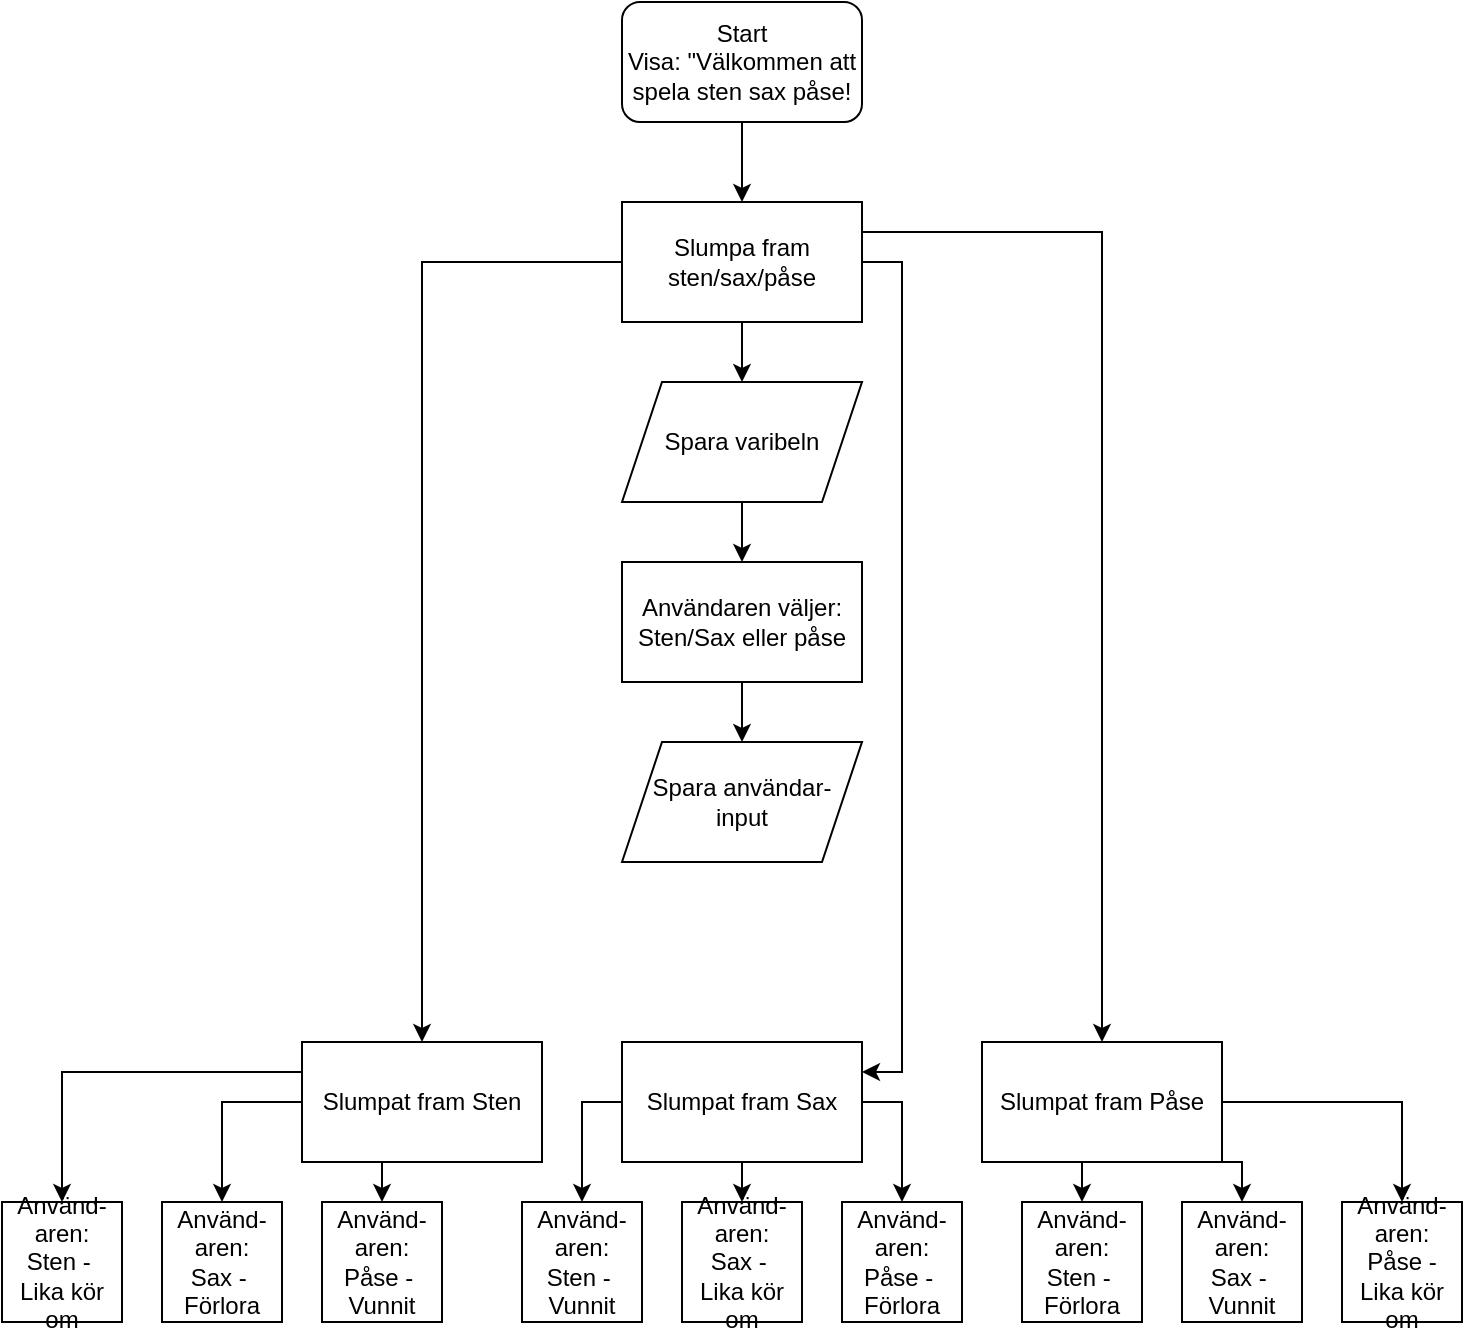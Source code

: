 <mxfile version="15.4.2" type="device"><diagram id="CrRLGzx6iZ8pF2lClCCj" name="Page-1"><mxGraphModel dx="1422" dy="804" grid="1" gridSize="10" guides="1" tooltips="1" connect="1" arrows="1" fold="1" page="1" pageScale="1" pageWidth="850" pageHeight="1100" math="0" shadow="0"><root><mxCell id="0"/><mxCell id="1" parent="0"/><mxCell id="pAAz7GHDiiw8rlR_5cih-15" style="edgeStyle=orthogonalEdgeStyle;rounded=0;orthogonalLoop=1;jettySize=auto;html=1;exitX=0.5;exitY=1;exitDx=0;exitDy=0;entryX=0.5;entryY=0;entryDx=0;entryDy=0;" edge="1" parent="1" source="pAAz7GHDiiw8rlR_5cih-1" target="pAAz7GHDiiw8rlR_5cih-4"><mxGeometry relative="1" as="geometry"/></mxCell><mxCell id="pAAz7GHDiiw8rlR_5cih-1" value="Start&lt;br&gt;Visa: &quot;Välkommen att spela sten sax påse!" style="rounded=1;whiteSpace=wrap;html=1;" vertex="1" parent="1"><mxGeometry x="340" y="30" width="120" height="60" as="geometry"/></mxCell><mxCell id="pAAz7GHDiiw8rlR_5cih-10" style="edgeStyle=orthogonalEdgeStyle;rounded=0;orthogonalLoop=1;jettySize=auto;html=1;exitX=0.5;exitY=1;exitDx=0;exitDy=0;entryX=0.5;entryY=0;entryDx=0;entryDy=0;" edge="1" parent="1" source="pAAz7GHDiiw8rlR_5cih-4" target="pAAz7GHDiiw8rlR_5cih-8"><mxGeometry relative="1" as="geometry"/></mxCell><mxCell id="pAAz7GHDiiw8rlR_5cih-20" style="edgeStyle=orthogonalEdgeStyle;rounded=0;orthogonalLoop=1;jettySize=auto;html=1;exitX=0;exitY=0.5;exitDx=0;exitDy=0;entryX=0.5;entryY=0;entryDx=0;entryDy=0;" edge="1" parent="1" source="pAAz7GHDiiw8rlR_5cih-4" target="pAAz7GHDiiw8rlR_5cih-18"><mxGeometry relative="1" as="geometry"/></mxCell><mxCell id="pAAz7GHDiiw8rlR_5cih-21" style="edgeStyle=orthogonalEdgeStyle;rounded=0;orthogonalLoop=1;jettySize=auto;html=1;exitX=1;exitY=0.5;exitDx=0;exitDy=0;entryX=1;entryY=0.25;entryDx=0;entryDy=0;" edge="1" parent="1" source="pAAz7GHDiiw8rlR_5cih-4" target="pAAz7GHDiiw8rlR_5cih-16"><mxGeometry relative="1" as="geometry"/></mxCell><mxCell id="pAAz7GHDiiw8rlR_5cih-23" style="edgeStyle=orthogonalEdgeStyle;rounded=0;orthogonalLoop=1;jettySize=auto;html=1;exitX=1;exitY=0.25;exitDx=0;exitDy=0;" edge="1" parent="1" source="pAAz7GHDiiw8rlR_5cih-4" target="pAAz7GHDiiw8rlR_5cih-22"><mxGeometry relative="1" as="geometry"/></mxCell><mxCell id="pAAz7GHDiiw8rlR_5cih-4" value="Slumpa fram sten/sax/påse" style="rounded=0;whiteSpace=wrap;html=1;" vertex="1" parent="1"><mxGeometry x="340" y="130" width="120" height="60" as="geometry"/></mxCell><mxCell id="pAAz7GHDiiw8rlR_5cih-12" style="edgeStyle=orthogonalEdgeStyle;rounded=0;orthogonalLoop=1;jettySize=auto;html=1;exitX=0.5;exitY=1;exitDx=0;exitDy=0;entryX=0.5;entryY=0;entryDx=0;entryDy=0;" edge="1" parent="1" source="pAAz7GHDiiw8rlR_5cih-8" target="pAAz7GHDiiw8rlR_5cih-11"><mxGeometry relative="1" as="geometry"/></mxCell><mxCell id="pAAz7GHDiiw8rlR_5cih-8" value="Spara varibeln" style="shape=parallelogram;perimeter=parallelogramPerimeter;whiteSpace=wrap;html=1;fixedSize=1;" vertex="1" parent="1"><mxGeometry x="340" y="220" width="120" height="60" as="geometry"/></mxCell><mxCell id="pAAz7GHDiiw8rlR_5cih-14" style="edgeStyle=orthogonalEdgeStyle;rounded=0;orthogonalLoop=1;jettySize=auto;html=1;exitX=0.5;exitY=1;exitDx=0;exitDy=0;entryX=0.5;entryY=0;entryDx=0;entryDy=0;" edge="1" parent="1" source="pAAz7GHDiiw8rlR_5cih-11" target="pAAz7GHDiiw8rlR_5cih-13"><mxGeometry relative="1" as="geometry"/></mxCell><mxCell id="pAAz7GHDiiw8rlR_5cih-11" value="Användaren väljer: Sten/Sax eller påse" style="rounded=0;whiteSpace=wrap;html=1;" vertex="1" parent="1"><mxGeometry x="340" y="310" width="120" height="60" as="geometry"/></mxCell><mxCell id="pAAz7GHDiiw8rlR_5cih-13" value="Spara användar-&lt;br&gt;input" style="shape=parallelogram;perimeter=parallelogramPerimeter;whiteSpace=wrap;html=1;fixedSize=1;" vertex="1" parent="1"><mxGeometry x="340" y="400" width="120" height="60" as="geometry"/></mxCell><mxCell id="pAAz7GHDiiw8rlR_5cih-34" style="edgeStyle=orthogonalEdgeStyle;rounded=0;orthogonalLoop=1;jettySize=auto;html=1;exitX=0;exitY=0.5;exitDx=0;exitDy=0;entryX=0.5;entryY=0;entryDx=0;entryDy=0;" edge="1" parent="1" source="pAAz7GHDiiw8rlR_5cih-16" target="pAAz7GHDiiw8rlR_5cih-31"><mxGeometry relative="1" as="geometry"/></mxCell><mxCell id="pAAz7GHDiiw8rlR_5cih-35" style="edgeStyle=orthogonalEdgeStyle;rounded=0;orthogonalLoop=1;jettySize=auto;html=1;exitX=0.5;exitY=1;exitDx=0;exitDy=0;entryX=0.5;entryY=0;entryDx=0;entryDy=0;" edge="1" parent="1" source="pAAz7GHDiiw8rlR_5cih-16" target="pAAz7GHDiiw8rlR_5cih-32"><mxGeometry relative="1" as="geometry"/></mxCell><mxCell id="pAAz7GHDiiw8rlR_5cih-36" style="edgeStyle=orthogonalEdgeStyle;rounded=0;orthogonalLoop=1;jettySize=auto;html=1;exitX=1;exitY=0.5;exitDx=0;exitDy=0;entryX=0.5;entryY=0;entryDx=0;entryDy=0;" edge="1" parent="1" source="pAAz7GHDiiw8rlR_5cih-16" target="pAAz7GHDiiw8rlR_5cih-33"><mxGeometry relative="1" as="geometry"/></mxCell><mxCell id="pAAz7GHDiiw8rlR_5cih-16" value="Slumpat fram Sax" style="rounded=0;whiteSpace=wrap;html=1;" vertex="1" parent="1"><mxGeometry x="340" y="550" width="120" height="60" as="geometry"/></mxCell><mxCell id="pAAz7GHDiiw8rlR_5cih-28" style="edgeStyle=orthogonalEdgeStyle;rounded=0;orthogonalLoop=1;jettySize=auto;html=1;exitX=0;exitY=0.25;exitDx=0;exitDy=0;entryX=0.5;entryY=0;entryDx=0;entryDy=0;" edge="1" parent="1" source="pAAz7GHDiiw8rlR_5cih-18" target="pAAz7GHDiiw8rlR_5cih-24"><mxGeometry relative="1" as="geometry"/></mxCell><mxCell id="pAAz7GHDiiw8rlR_5cih-29" style="edgeStyle=orthogonalEdgeStyle;rounded=0;orthogonalLoop=1;jettySize=auto;html=1;exitX=0;exitY=0.5;exitDx=0;exitDy=0;entryX=0.5;entryY=0;entryDx=0;entryDy=0;" edge="1" parent="1" source="pAAz7GHDiiw8rlR_5cih-18" target="pAAz7GHDiiw8rlR_5cih-25"><mxGeometry relative="1" as="geometry"/></mxCell><mxCell id="pAAz7GHDiiw8rlR_5cih-30" style="edgeStyle=orthogonalEdgeStyle;rounded=0;orthogonalLoop=1;jettySize=auto;html=1;exitX=0.25;exitY=1;exitDx=0;exitDy=0;entryX=0.5;entryY=0;entryDx=0;entryDy=0;" edge="1" parent="1" source="pAAz7GHDiiw8rlR_5cih-18" target="pAAz7GHDiiw8rlR_5cih-26"><mxGeometry relative="1" as="geometry"/></mxCell><mxCell id="pAAz7GHDiiw8rlR_5cih-18" value="Slumpat fram Sten" style="rounded=0;whiteSpace=wrap;html=1;" vertex="1" parent="1"><mxGeometry x="180" y="550" width="120" height="60" as="geometry"/></mxCell><mxCell id="pAAz7GHDiiw8rlR_5cih-40" style="edgeStyle=orthogonalEdgeStyle;rounded=0;orthogonalLoop=1;jettySize=auto;html=1;exitX=0.25;exitY=1;exitDx=0;exitDy=0;entryX=0.5;entryY=0;entryDx=0;entryDy=0;" edge="1" parent="1" source="pAAz7GHDiiw8rlR_5cih-22" target="pAAz7GHDiiw8rlR_5cih-37"><mxGeometry relative="1" as="geometry"/></mxCell><mxCell id="pAAz7GHDiiw8rlR_5cih-42" style="edgeStyle=orthogonalEdgeStyle;rounded=0;orthogonalLoop=1;jettySize=auto;html=1;exitX=1;exitY=1;exitDx=0;exitDy=0;entryX=0.5;entryY=0;entryDx=0;entryDy=0;" edge="1" parent="1" source="pAAz7GHDiiw8rlR_5cih-22" target="pAAz7GHDiiw8rlR_5cih-38"><mxGeometry relative="1" as="geometry"/></mxCell><mxCell id="pAAz7GHDiiw8rlR_5cih-43" style="edgeStyle=orthogonalEdgeStyle;rounded=0;orthogonalLoop=1;jettySize=auto;html=1;exitX=1;exitY=0.5;exitDx=0;exitDy=0;entryX=0.5;entryY=0;entryDx=0;entryDy=0;" edge="1" parent="1" source="pAAz7GHDiiw8rlR_5cih-22" target="pAAz7GHDiiw8rlR_5cih-39"><mxGeometry relative="1" as="geometry"/></mxCell><mxCell id="pAAz7GHDiiw8rlR_5cih-22" value="Slumpat fram Påse" style="rounded=0;whiteSpace=wrap;html=1;" vertex="1" parent="1"><mxGeometry x="520" y="550" width="120" height="60" as="geometry"/></mxCell><mxCell id="pAAz7GHDiiw8rlR_5cih-24" value="Använd-&lt;br&gt;aren:&lt;br&gt;Sten -&amp;nbsp;&lt;br&gt;Lika kör om" style="rounded=0;whiteSpace=wrap;html=1;" vertex="1" parent="1"><mxGeometry x="30" y="630" width="60" height="60" as="geometry"/></mxCell><mxCell id="pAAz7GHDiiw8rlR_5cih-25" value="&lt;span&gt;Använd-&lt;/span&gt;&lt;br&gt;&lt;span&gt;aren:&lt;/span&gt;&lt;br&gt;&lt;span&gt;Sax -&amp;nbsp;&lt;/span&gt;&lt;br&gt;Förlora" style="rounded=0;whiteSpace=wrap;html=1;" vertex="1" parent="1"><mxGeometry x="110" y="630" width="60" height="60" as="geometry"/></mxCell><mxCell id="pAAz7GHDiiw8rlR_5cih-26" value="&lt;span&gt;Använd-&lt;/span&gt;&lt;br&gt;&lt;span&gt;aren:&lt;/span&gt;&lt;br&gt;&lt;span&gt;Påse -&amp;nbsp;&lt;/span&gt;&lt;br&gt;Vunnit" style="rounded=0;whiteSpace=wrap;html=1;" vertex="1" parent="1"><mxGeometry x="190" y="630" width="60" height="60" as="geometry"/></mxCell><mxCell id="pAAz7GHDiiw8rlR_5cih-31" value="&lt;span&gt;Använd-&lt;/span&gt;&lt;br&gt;&lt;span&gt;aren:&lt;/span&gt;&lt;br&gt;&lt;span&gt;Sten -&amp;nbsp;&lt;/span&gt;&lt;br&gt;Vunnit" style="rounded=0;whiteSpace=wrap;html=1;" vertex="1" parent="1"><mxGeometry x="290" y="630" width="60" height="60" as="geometry"/></mxCell><mxCell id="pAAz7GHDiiw8rlR_5cih-32" value="&lt;span&gt;Använd-&lt;/span&gt;&lt;br&gt;&lt;span&gt;aren:&lt;/span&gt;&lt;br&gt;&lt;span&gt;Sax -&amp;nbsp;&lt;/span&gt;&lt;br&gt;Lika kör om" style="rounded=0;whiteSpace=wrap;html=1;" vertex="1" parent="1"><mxGeometry x="370" y="630" width="60" height="60" as="geometry"/></mxCell><mxCell id="pAAz7GHDiiw8rlR_5cih-33" value="&lt;span&gt;Använd-&lt;/span&gt;&lt;br&gt;&lt;span&gt;aren:&lt;/span&gt;&lt;br&gt;&lt;span&gt;Påse -&amp;nbsp;&lt;/span&gt;&lt;br&gt;&lt;span&gt;Förlora&lt;/span&gt;" style="rounded=0;whiteSpace=wrap;html=1;" vertex="1" parent="1"><mxGeometry x="450" y="630" width="60" height="60" as="geometry"/></mxCell><mxCell id="pAAz7GHDiiw8rlR_5cih-37" value="&lt;span&gt;Använd-&lt;/span&gt;&lt;br&gt;&lt;span&gt;aren:&lt;/span&gt;&lt;br&gt;&lt;span&gt;Sten -&amp;nbsp;&lt;/span&gt;&lt;br&gt;&lt;span&gt;Förlora&lt;/span&gt;" style="rounded=0;whiteSpace=wrap;html=1;" vertex="1" parent="1"><mxGeometry x="540" y="630" width="60" height="60" as="geometry"/></mxCell><mxCell id="pAAz7GHDiiw8rlR_5cih-38" value="&lt;span&gt;Använd-&lt;/span&gt;&lt;br&gt;&lt;span&gt;aren:&lt;/span&gt;&lt;br&gt;&lt;span&gt;Sax -&amp;nbsp;&lt;/span&gt;&lt;br&gt;Vunnit" style="rounded=0;whiteSpace=wrap;html=1;" vertex="1" parent="1"><mxGeometry x="620" y="630" width="60" height="60" as="geometry"/></mxCell><mxCell id="pAAz7GHDiiw8rlR_5cih-39" value="&lt;span&gt;Använd-&lt;/span&gt;&lt;br&gt;&lt;span&gt;aren:&lt;/span&gt;&lt;br&gt;&lt;span&gt;Påse - Lika kör om&lt;/span&gt;" style="rounded=0;whiteSpace=wrap;html=1;" vertex="1" parent="1"><mxGeometry x="700" y="630" width="60" height="60" as="geometry"/></mxCell></root></mxGraphModel></diagram></mxfile>